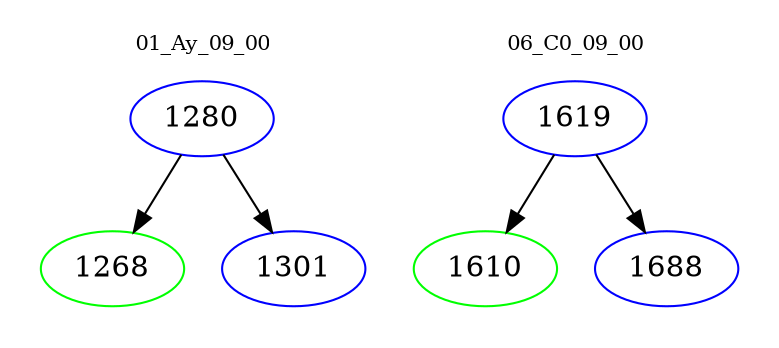 digraph{
subgraph cluster_0 {
color = white
label = "01_Ay_09_00";
fontsize=10;
T0_1280 [label="1280", color="blue"]
T0_1280 -> T0_1268 [color="black"]
T0_1268 [label="1268", color="green"]
T0_1280 -> T0_1301 [color="black"]
T0_1301 [label="1301", color="blue"]
}
subgraph cluster_1 {
color = white
label = "06_C0_09_00";
fontsize=10;
T1_1619 [label="1619", color="blue"]
T1_1619 -> T1_1610 [color="black"]
T1_1610 [label="1610", color="green"]
T1_1619 -> T1_1688 [color="black"]
T1_1688 [label="1688", color="blue"]
}
}
